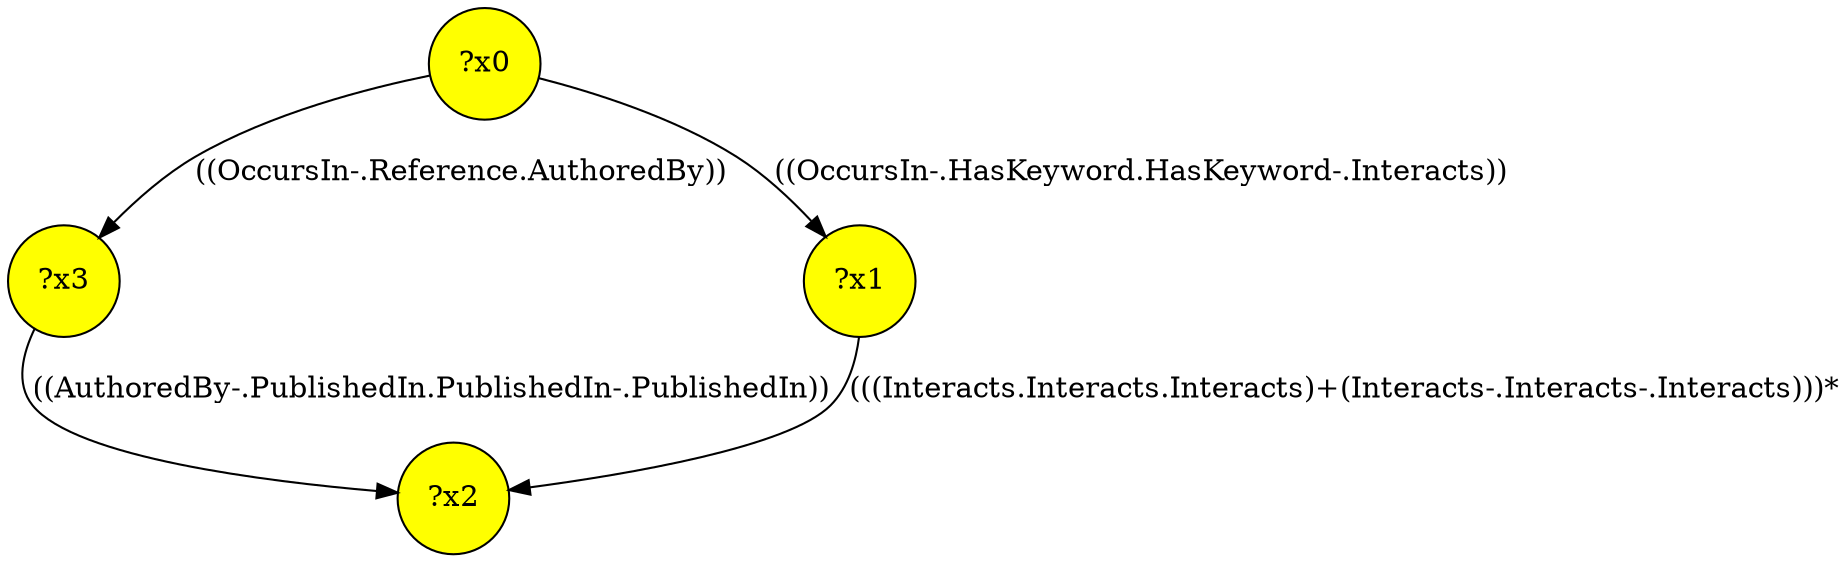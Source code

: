 digraph g {
	x3 [fillcolor="yellow", style="filled," shape=circle, label="?x3"];
	x2 [fillcolor="yellow", style="filled," shape=circle, label="?x2"];
	x0 [fillcolor="yellow", style="filled," shape=circle, label="?x0"];
	x1 [fillcolor="yellow", style="filled," shape=circle, label="?x1"];
	x0 -> x1 [label="((OccursIn-.HasKeyword.HasKeyword-.Interacts))"];
	x1 -> x2 [label="(((Interacts.Interacts.Interacts)+(Interacts-.Interacts-.Interacts)))*"];
	x0 -> x3 [label="((OccursIn-.Reference.AuthoredBy))"];
	x3 -> x2 [label="((AuthoredBy-.PublishedIn.PublishedIn-.PublishedIn))"];
}
